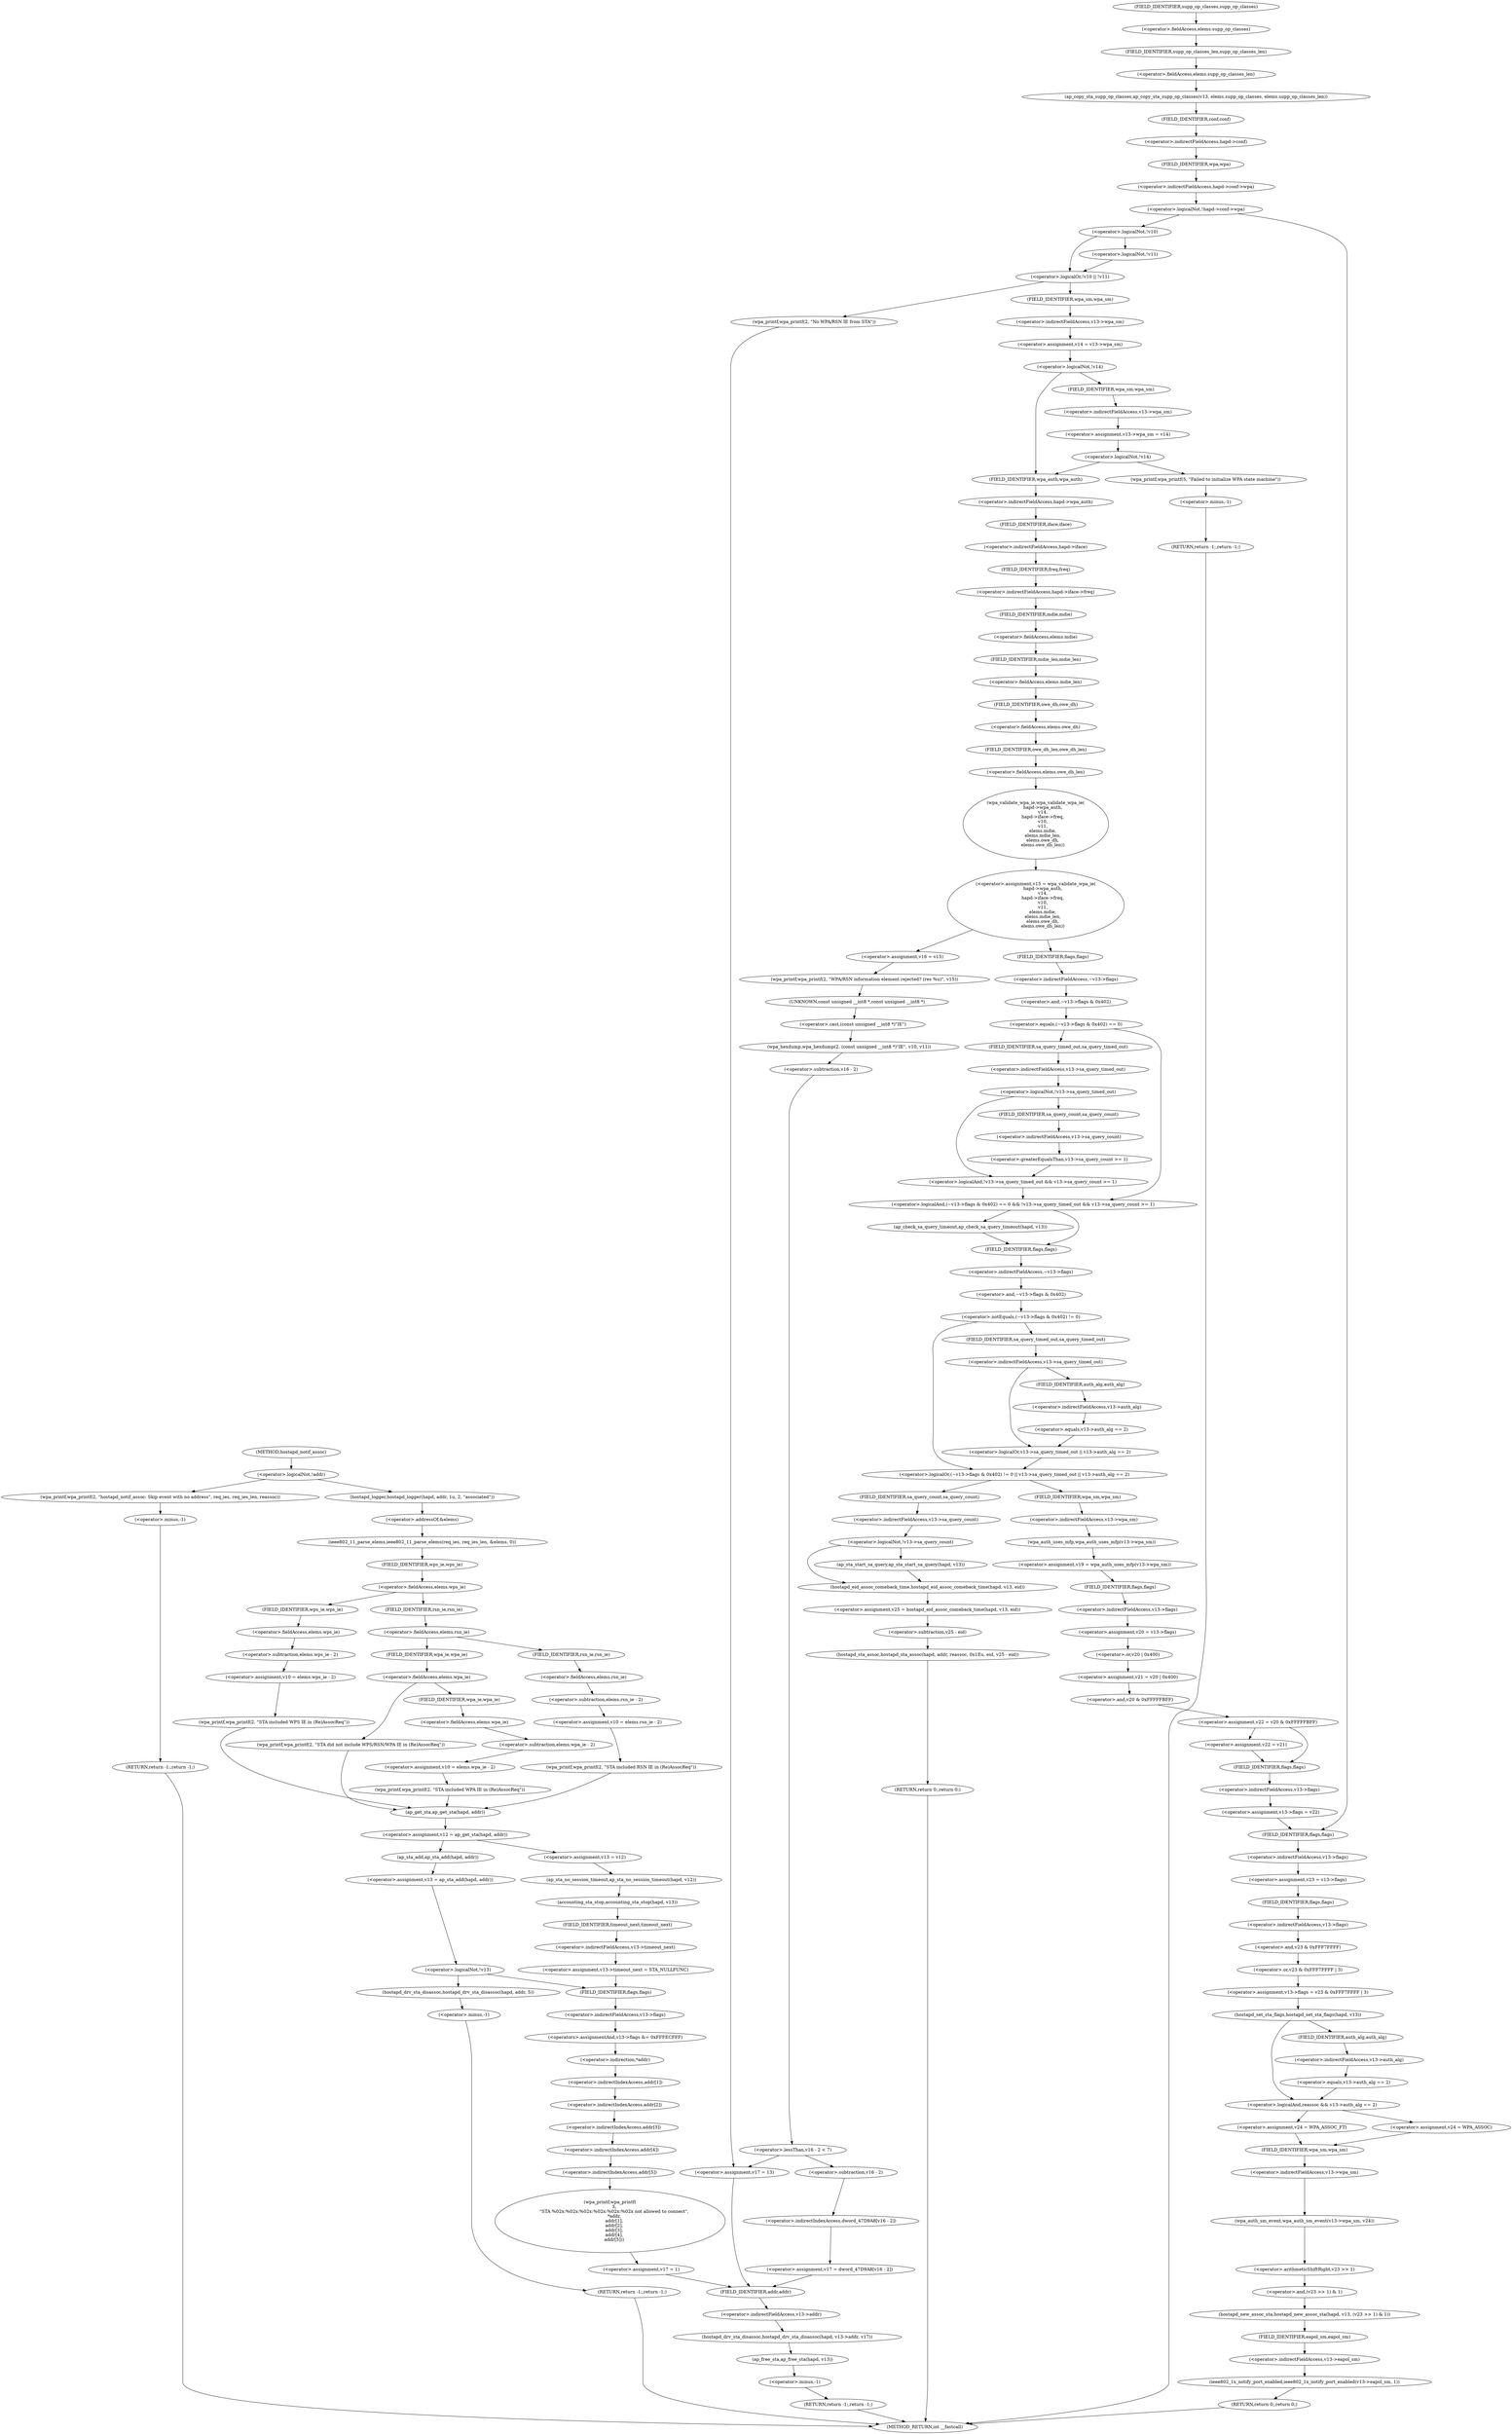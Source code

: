 digraph hostapd_notif_assoc {  
"1000143" [label = "(<operator>.logicalNot,!addr)" ]
"1000146" [label = "(wpa_printf,wpa_printf(2, \"hostapd_notif_assoc: Skip event with no address\", req_ies, req_ies_len, reassoc))" ]
"1000152" [label = "(RETURN,return -1;,return -1;)" ]
"1000153" [label = "(<operator>.minus,-1)" ]
"1000155" [label = "(hostapd_logger,hostapd_logger(hapd, addr, 1u, 2, \"associated\"))" ]
"1000161" [label = "(ieee802_11_parse_elems,ieee802_11_parse_elems(req_ies, req_ies_len, &elems, 0))" ]
"1000164" [label = "(<operator>.addressOf,&elems)" ]
"1000168" [label = "(<operator>.fieldAccess,elems.wps_ie)" ]
"1000170" [label = "(FIELD_IDENTIFIER,wps_ie,wps_ie)" ]
"1000172" [label = "(<operator>.assignment,v10 = elems.wps_ie - 2)" ]
"1000174" [label = "(<operator>.subtraction,elems.wps_ie - 2)" ]
"1000175" [label = "(<operator>.fieldAccess,elems.wps_ie)" ]
"1000177" [label = "(FIELD_IDENTIFIER,wps_ie,wps_ie)" ]
"1000180" [label = "(wpa_printf,wpa_printf(2, \"STA included WPS IE in (Re)AssocReq\"))" ]
"1000185" [label = "(<operator>.fieldAccess,elems.rsn_ie)" ]
"1000187" [label = "(FIELD_IDENTIFIER,rsn_ie,rsn_ie)" ]
"1000189" [label = "(<operator>.assignment,v10 = elems.rsn_ie - 2)" ]
"1000191" [label = "(<operator>.subtraction,elems.rsn_ie - 2)" ]
"1000192" [label = "(<operator>.fieldAccess,elems.rsn_ie)" ]
"1000194" [label = "(FIELD_IDENTIFIER,rsn_ie,rsn_ie)" ]
"1000197" [label = "(wpa_printf,wpa_printf(2, \"STA included RSN IE in (Re)AssocReq\"))" ]
"1000202" [label = "(<operator>.fieldAccess,elems.wpa_ie)" ]
"1000204" [label = "(FIELD_IDENTIFIER,wpa_ie,wpa_ie)" ]
"1000206" [label = "(<operator>.assignment,v10 = elems.wpa_ie - 2)" ]
"1000208" [label = "(<operator>.subtraction,elems.wpa_ie - 2)" ]
"1000209" [label = "(<operator>.fieldAccess,elems.wpa_ie)" ]
"1000211" [label = "(FIELD_IDENTIFIER,wpa_ie,wpa_ie)" ]
"1000214" [label = "(wpa_printf,wpa_printf(2, \"STA included WPA IE in (Re)AssocReq\"))" ]
"1000221" [label = "(wpa_printf,wpa_printf(2, \"STA did not include WPS/RSN/WPA IE in (Re)AssocReq\"))" ]
"1000224" [label = "(<operator>.assignment,v12 = ap_get_sta(hapd, addr))" ]
"1000226" [label = "(ap_get_sta,ap_get_sta(hapd, addr))" ]
"1000232" [label = "(<operator>.assignment,v13 = v12)" ]
"1000235" [label = "(ap_sta_no_session_timeout,ap_sta_no_session_timeout(hapd, v12))" ]
"1000238" [label = "(accounting_sta_stop,accounting_sta_stop(hapd, v13))" ]
"1000241" [label = "(<operator>.assignment,v13->timeout_next = STA_NULLFUNC)" ]
"1000242" [label = "(<operator>.indirectFieldAccess,v13->timeout_next)" ]
"1000244" [label = "(FIELD_IDENTIFIER,timeout_next,timeout_next)" ]
"1000248" [label = "(<operator>.assignment,v13 = ap_sta_add(hapd, addr))" ]
"1000250" [label = "(ap_sta_add,ap_sta_add(hapd, addr))" ]
"1000254" [label = "(<operator>.logicalNot,!v13)" ]
"1000257" [label = "(hostapd_drv_sta_disassoc,hostapd_drv_sta_disassoc(hapd, addr, 5))" ]
"1000261" [label = "(RETURN,return -1;,return -1;)" ]
"1000262" [label = "(<operator>.minus,-1)" ]
"1000264" [label = "(<operators>.assignmentAnd,v13->flags &= 0xFFFECFFF)" ]
"1000265" [label = "(<operator>.indirectFieldAccess,v13->flags)" ]
"1000267" [label = "(FIELD_IDENTIFIER,flags,flags)" ]
"1000270" [label = "(wpa_printf,wpa_printf(\n      3,\n      \"STA %02x:%02x:%02x:%02x:%02x:%02x not allowed to connect\",\n      *addr,\n      addr[1],\n      addr[2],\n      addr[3],\n      addr[4],\n      addr[5]))" ]
"1000273" [label = "(<operator>.indirection,*addr)" ]
"1000275" [label = "(<operator>.indirectIndexAccess,addr[1])" ]
"1000278" [label = "(<operator>.indirectIndexAccess,addr[2])" ]
"1000281" [label = "(<operator>.indirectIndexAccess,addr[3])" ]
"1000284" [label = "(<operator>.indirectIndexAccess,addr[4])" ]
"1000287" [label = "(<operator>.indirectIndexAccess,addr[5])" ]
"1000290" [label = "(<operator>.assignment,v17 = 1)" ]
"1000294" [label = "(ap_copy_sta_supp_op_classes,ap_copy_sta_supp_op_classes(v13, elems.supp_op_classes, elems.supp_op_classes_len))" ]
"1000296" [label = "(<operator>.fieldAccess,elems.supp_op_classes)" ]
"1000298" [label = "(FIELD_IDENTIFIER,supp_op_classes,supp_op_classes)" ]
"1000299" [label = "(<operator>.fieldAccess,elems.supp_op_classes_len)" ]
"1000301" [label = "(FIELD_IDENTIFIER,supp_op_classes_len,supp_op_classes_len)" ]
"1000303" [label = "(<operator>.logicalNot,!hapd->conf->wpa)" ]
"1000304" [label = "(<operator>.indirectFieldAccess,hapd->conf->wpa)" ]
"1000305" [label = "(<operator>.indirectFieldAccess,hapd->conf)" ]
"1000307" [label = "(FIELD_IDENTIFIER,conf,conf)" ]
"1000308" [label = "(FIELD_IDENTIFIER,wpa,wpa)" ]
"1000311" [label = "(<operator>.logicalOr,!v10 || !v11)" ]
"1000312" [label = "(<operator>.logicalNot,!v10)" ]
"1000314" [label = "(<operator>.logicalNot,!v11)" ]
"1000317" [label = "(wpa_printf,wpa_printf(2, \"No WPA/RSN IE from STA\"))" ]
"1000321" [label = "(<operator>.assignment,v14 = v13->wpa_sm)" ]
"1000323" [label = "(<operator>.indirectFieldAccess,v13->wpa_sm)" ]
"1000325" [label = "(FIELD_IDENTIFIER,wpa_sm,wpa_sm)" ]
"1000327" [label = "(<operator>.logicalNot,!v14)" ]
"1000330" [label = "(<operator>.assignment,v13->wpa_sm = v14)" ]
"1000331" [label = "(<operator>.indirectFieldAccess,v13->wpa_sm)" ]
"1000333" [label = "(FIELD_IDENTIFIER,wpa_sm,wpa_sm)" ]
"1000336" [label = "(<operator>.logicalNot,!v14)" ]
"1000339" [label = "(wpa_printf,wpa_printf(5, \"Failed to initialize WPA state machine\"))" ]
"1000342" [label = "(RETURN,return -1;,return -1;)" ]
"1000343" [label = "(<operator>.minus,-1)" ]
"1000345" [label = "(<operator>.assignment,v15 = wpa_validate_wpa_ie(\n          hapd->wpa_auth,\n          v14,\n          hapd->iface->freq,\n          v10,\n          v11,\n          elems.mdie,\n          elems.mdie_len,\n          elems.owe_dh,\n          elems.owe_dh_len))" ]
"1000347" [label = "(wpa_validate_wpa_ie,wpa_validate_wpa_ie(\n          hapd->wpa_auth,\n          v14,\n          hapd->iface->freq,\n          v10,\n          v11,\n          elems.mdie,\n          elems.mdie_len,\n          elems.owe_dh,\n          elems.owe_dh_len))" ]
"1000348" [label = "(<operator>.indirectFieldAccess,hapd->wpa_auth)" ]
"1000350" [label = "(FIELD_IDENTIFIER,wpa_auth,wpa_auth)" ]
"1000352" [label = "(<operator>.indirectFieldAccess,hapd->iface->freq)" ]
"1000353" [label = "(<operator>.indirectFieldAccess,hapd->iface)" ]
"1000355" [label = "(FIELD_IDENTIFIER,iface,iface)" ]
"1000356" [label = "(FIELD_IDENTIFIER,freq,freq)" ]
"1000359" [label = "(<operator>.fieldAccess,elems.mdie)" ]
"1000361" [label = "(FIELD_IDENTIFIER,mdie,mdie)" ]
"1000362" [label = "(<operator>.fieldAccess,elems.mdie_len)" ]
"1000364" [label = "(FIELD_IDENTIFIER,mdie_len,mdie_len)" ]
"1000365" [label = "(<operator>.fieldAccess,elems.owe_dh)" ]
"1000367" [label = "(FIELD_IDENTIFIER,owe_dh,owe_dh)" ]
"1000368" [label = "(<operator>.fieldAccess,elems.owe_dh_len)" ]
"1000370" [label = "(FIELD_IDENTIFIER,owe_dh_len,owe_dh_len)" ]
"1000374" [label = "(<operator>.assignment,v16 = v15)" ]
"1000377" [label = "(wpa_printf,wpa_printf(2, \"WPA/RSN information element rejected? (res %u)\", v15))" ]
"1000381" [label = "(wpa_hexdump,wpa_hexdump(2, (const unsigned __int8 *)\"IE\", v10, v11))" ]
"1000383" [label = "(<operator>.cast,(const unsigned __int8 *)\"IE\")" ]
"1000384" [label = "(UNKNOWN,const unsigned __int8 *,const unsigned __int8 *)" ]
"1000389" [label = "(<operator>.lessThan,v16 - 2 < 7)" ]
"1000390" [label = "(<operator>.subtraction,v16 - 2)" ]
"1000395" [label = "(<operator>.assignment,v17 = dword_47D9A8[v16 - 2])" ]
"1000397" [label = "(<operator>.indirectIndexAccess,dword_47D9A8[v16 - 2])" ]
"1000399" [label = "(<operator>.subtraction,v16 - 2)" ]
"1000403" [label = "(hostapd_drv_sta_disassoc,hostapd_drv_sta_disassoc(hapd, v13->addr, v17))" ]
"1000405" [label = "(<operator>.indirectFieldAccess,v13->addr)" ]
"1000407" [label = "(FIELD_IDENTIFIER,addr,addr)" ]
"1000409" [label = "(ap_free_sta,ap_free_sta(hapd, v13))" ]
"1000412" [label = "(RETURN,return -1;,return -1;)" ]
"1000413" [label = "(<operator>.minus,-1)" ]
"1000416" [label = "(<operator>.assignment,v17 = 13)" ]
"1000421" [label = "(<operator>.logicalAnd,(~v13->flags & 0x402) == 0 && !v13->sa_query_timed_out && v13->sa_query_count >= 1)" ]
"1000422" [label = "(<operator>.equals,(~v13->flags & 0x402) == 0)" ]
"1000423" [label = "(<operator>.and,~v13->flags & 0x402)" ]
"1000424" [label = "(<operator>.indirectFieldAccess,~v13->flags)" ]
"1000426" [label = "(FIELD_IDENTIFIER,flags,flags)" ]
"1000429" [label = "(<operator>.logicalAnd,!v13->sa_query_timed_out && v13->sa_query_count >= 1)" ]
"1000430" [label = "(<operator>.logicalNot,!v13->sa_query_timed_out)" ]
"1000431" [label = "(<operator>.indirectFieldAccess,v13->sa_query_timed_out)" ]
"1000433" [label = "(FIELD_IDENTIFIER,sa_query_timed_out,sa_query_timed_out)" ]
"1000434" [label = "(<operator>.greaterEqualsThan,v13->sa_query_count >= 1)" ]
"1000435" [label = "(<operator>.indirectFieldAccess,v13->sa_query_count)" ]
"1000437" [label = "(FIELD_IDENTIFIER,sa_query_count,sa_query_count)" ]
"1000439" [label = "(ap_check_sa_query_timeout,ap_check_sa_query_timeout(hapd, v13))" ]
"1000443" [label = "(<operator>.logicalOr,(~v13->flags & 0x402) != 0 || v13->sa_query_timed_out || v13->auth_alg == 2)" ]
"1000444" [label = "(<operator>.notEquals,(~v13->flags & 0x402) != 0)" ]
"1000445" [label = "(<operator>.and,~v13->flags & 0x402)" ]
"1000446" [label = "(<operator>.indirectFieldAccess,~v13->flags)" ]
"1000448" [label = "(FIELD_IDENTIFIER,flags,flags)" ]
"1000451" [label = "(<operator>.logicalOr,v13->sa_query_timed_out || v13->auth_alg == 2)" ]
"1000452" [label = "(<operator>.indirectFieldAccess,v13->sa_query_timed_out)" ]
"1000454" [label = "(FIELD_IDENTIFIER,sa_query_timed_out,sa_query_timed_out)" ]
"1000455" [label = "(<operator>.equals,v13->auth_alg == 2)" ]
"1000456" [label = "(<operator>.indirectFieldAccess,v13->auth_alg)" ]
"1000458" [label = "(FIELD_IDENTIFIER,auth_alg,auth_alg)" ]
"1000461" [label = "(<operator>.assignment,v19 = wpa_auth_uses_mfp(v13->wpa_sm))" ]
"1000463" [label = "(wpa_auth_uses_mfp,wpa_auth_uses_mfp(v13->wpa_sm))" ]
"1000464" [label = "(<operator>.indirectFieldAccess,v13->wpa_sm)" ]
"1000466" [label = "(FIELD_IDENTIFIER,wpa_sm,wpa_sm)" ]
"1000467" [label = "(<operator>.assignment,v20 = v13->flags)" ]
"1000469" [label = "(<operator>.indirectFieldAccess,v13->flags)" ]
"1000471" [label = "(FIELD_IDENTIFIER,flags,flags)" ]
"1000472" [label = "(<operator>.assignment,v21 = v20 | 0x400)" ]
"1000474" [label = "(<operator>.or,v20 | 0x400)" ]
"1000477" [label = "(<operator>.assignment,v22 = v20 & 0xFFFFFBFF)" ]
"1000479" [label = "(<operator>.and,v20 & 0xFFFFFBFF)" ]
"1000484" [label = "(<operator>.assignment,v22 = v21)" ]
"1000487" [label = "(<operator>.assignment,v13->flags = v22)" ]
"1000488" [label = "(<operator>.indirectFieldAccess,v13->flags)" ]
"1000490" [label = "(FIELD_IDENTIFIER,flags,flags)" ]
"1000493" [label = "(<operator>.assignment,v23 = v13->flags)" ]
"1000495" [label = "(<operator>.indirectFieldAccess,v13->flags)" ]
"1000497" [label = "(FIELD_IDENTIFIER,flags,flags)" ]
"1000498" [label = "(<operator>.assignment,v13->flags = v23 & 0xFFF7FFFF | 3)" ]
"1000499" [label = "(<operator>.indirectFieldAccess,v13->flags)" ]
"1000501" [label = "(FIELD_IDENTIFIER,flags,flags)" ]
"1000502" [label = "(<operator>.or,v23 & 0xFFF7FFFF | 3)" ]
"1000503" [label = "(<operator>.and,v23 & 0xFFF7FFFF)" ]
"1000507" [label = "(hostapd_set_sta_flags,hostapd_set_sta_flags(hapd, v13))" ]
"1000511" [label = "(<operator>.logicalAnd,reassoc && v13->auth_alg == 2)" ]
"1000513" [label = "(<operator>.equals,v13->auth_alg == 2)" ]
"1000514" [label = "(<operator>.indirectFieldAccess,v13->auth_alg)" ]
"1000516" [label = "(FIELD_IDENTIFIER,auth_alg,auth_alg)" ]
"1000518" [label = "(<operator>.assignment,v24 = WPA_ASSOC_FT)" ]
"1000522" [label = "(<operator>.assignment,v24 = WPA_ASSOC)" ]
"1000525" [label = "(wpa_auth_sm_event,wpa_auth_sm_event(v13->wpa_sm, v24))" ]
"1000526" [label = "(<operator>.indirectFieldAccess,v13->wpa_sm)" ]
"1000528" [label = "(FIELD_IDENTIFIER,wpa_sm,wpa_sm)" ]
"1000530" [label = "(hostapd_new_assoc_sta,hostapd_new_assoc_sta(hapd, v13, (v23 >> 1) & 1))" ]
"1000533" [label = "(<operator>.and,(v23 >> 1) & 1)" ]
"1000534" [label = "(<operator>.arithmeticShiftRight,v23 >> 1)" ]
"1000538" [label = "(ieee802_1x_notify_port_enabled,ieee802_1x_notify_port_enabled(v13->eapol_sm, 1))" ]
"1000539" [label = "(<operator>.indirectFieldAccess,v13->eapol_sm)" ]
"1000541" [label = "(FIELD_IDENTIFIER,eapol_sm,eapol_sm)" ]
"1000543" [label = "(RETURN,return 0;,return 0;)" ]
"1000546" [label = "(<operator>.logicalNot,!v13->sa_query_count)" ]
"1000547" [label = "(<operator>.indirectFieldAccess,v13->sa_query_count)" ]
"1000549" [label = "(FIELD_IDENTIFIER,sa_query_count,sa_query_count)" ]
"1000550" [label = "(ap_sta_start_sa_query,ap_sta_start_sa_query(hapd, v13))" ]
"1000553" [label = "(<operator>.assignment,v25 = hostapd_eid_assoc_comeback_time(hapd, v13, eid))" ]
"1000555" [label = "(hostapd_eid_assoc_comeback_time,hostapd_eid_assoc_comeback_time(hapd, v13, eid))" ]
"1000559" [label = "(hostapd_sta_assoc,hostapd_sta_assoc(hapd, addr, reassoc, 0x1Eu, eid, v25 - eid))" ]
"1000565" [label = "(<operator>.subtraction,v25 - eid)" ]
"1000568" [label = "(RETURN,return 0;,return 0;)" ]
"1000118" [label = "(METHOD,hostapd_notif_assoc)" ]
"1000570" [label = "(METHOD_RETURN,int __fastcall)" ]
  "1000143" -> "1000146" 
  "1000143" -> "1000155" 
  "1000146" -> "1000153" 
  "1000152" -> "1000570" 
  "1000153" -> "1000152" 
  "1000155" -> "1000164" 
  "1000161" -> "1000170" 
  "1000164" -> "1000161" 
  "1000168" -> "1000177" 
  "1000168" -> "1000187" 
  "1000170" -> "1000168" 
  "1000172" -> "1000180" 
  "1000174" -> "1000172" 
  "1000175" -> "1000174" 
  "1000177" -> "1000175" 
  "1000180" -> "1000226" 
  "1000185" -> "1000194" 
  "1000185" -> "1000204" 
  "1000187" -> "1000185" 
  "1000189" -> "1000197" 
  "1000191" -> "1000189" 
  "1000192" -> "1000191" 
  "1000194" -> "1000192" 
  "1000197" -> "1000226" 
  "1000202" -> "1000211" 
  "1000202" -> "1000221" 
  "1000204" -> "1000202" 
  "1000206" -> "1000214" 
  "1000208" -> "1000206" 
  "1000209" -> "1000208" 
  "1000211" -> "1000209" 
  "1000214" -> "1000226" 
  "1000221" -> "1000226" 
  "1000224" -> "1000232" 
  "1000224" -> "1000250" 
  "1000226" -> "1000224" 
  "1000232" -> "1000235" 
  "1000235" -> "1000238" 
  "1000238" -> "1000244" 
  "1000241" -> "1000267" 
  "1000242" -> "1000241" 
  "1000244" -> "1000242" 
  "1000248" -> "1000254" 
  "1000250" -> "1000248" 
  "1000254" -> "1000257" 
  "1000254" -> "1000267" 
  "1000257" -> "1000262" 
  "1000261" -> "1000570" 
  "1000262" -> "1000261" 
  "1000264" -> "1000273" 
  "1000265" -> "1000264" 
  "1000267" -> "1000265" 
  "1000270" -> "1000290" 
  "1000273" -> "1000275" 
  "1000275" -> "1000278" 
  "1000278" -> "1000281" 
  "1000281" -> "1000284" 
  "1000284" -> "1000287" 
  "1000287" -> "1000270" 
  "1000290" -> "1000407" 
  "1000294" -> "1000307" 
  "1000296" -> "1000301" 
  "1000298" -> "1000296" 
  "1000299" -> "1000294" 
  "1000301" -> "1000299" 
  "1000303" -> "1000497" 
  "1000303" -> "1000312" 
  "1000304" -> "1000303" 
  "1000305" -> "1000308" 
  "1000307" -> "1000305" 
  "1000308" -> "1000304" 
  "1000311" -> "1000317" 
  "1000311" -> "1000325" 
  "1000312" -> "1000311" 
  "1000312" -> "1000314" 
  "1000314" -> "1000311" 
  "1000317" -> "1000416" 
  "1000321" -> "1000327" 
  "1000323" -> "1000321" 
  "1000325" -> "1000323" 
  "1000327" -> "1000333" 
  "1000327" -> "1000350" 
  "1000330" -> "1000336" 
  "1000331" -> "1000330" 
  "1000333" -> "1000331" 
  "1000336" -> "1000339" 
  "1000336" -> "1000350" 
  "1000339" -> "1000343" 
  "1000342" -> "1000570" 
  "1000343" -> "1000342" 
  "1000345" -> "1000374" 
  "1000345" -> "1000426" 
  "1000347" -> "1000345" 
  "1000348" -> "1000355" 
  "1000350" -> "1000348" 
  "1000352" -> "1000361" 
  "1000353" -> "1000356" 
  "1000355" -> "1000353" 
  "1000356" -> "1000352" 
  "1000359" -> "1000364" 
  "1000361" -> "1000359" 
  "1000362" -> "1000367" 
  "1000364" -> "1000362" 
  "1000365" -> "1000370" 
  "1000367" -> "1000365" 
  "1000368" -> "1000347" 
  "1000370" -> "1000368" 
  "1000374" -> "1000377" 
  "1000377" -> "1000384" 
  "1000381" -> "1000390" 
  "1000383" -> "1000381" 
  "1000384" -> "1000383" 
  "1000389" -> "1000399" 
  "1000389" -> "1000416" 
  "1000390" -> "1000389" 
  "1000395" -> "1000407" 
  "1000397" -> "1000395" 
  "1000399" -> "1000397" 
  "1000403" -> "1000409" 
  "1000405" -> "1000403" 
  "1000407" -> "1000405" 
  "1000409" -> "1000413" 
  "1000412" -> "1000570" 
  "1000413" -> "1000412" 
  "1000416" -> "1000407" 
  "1000421" -> "1000439" 
  "1000421" -> "1000448" 
  "1000422" -> "1000421" 
  "1000422" -> "1000433" 
  "1000423" -> "1000422" 
  "1000424" -> "1000423" 
  "1000426" -> "1000424" 
  "1000429" -> "1000421" 
  "1000430" -> "1000429" 
  "1000430" -> "1000437" 
  "1000431" -> "1000430" 
  "1000433" -> "1000431" 
  "1000434" -> "1000429" 
  "1000435" -> "1000434" 
  "1000437" -> "1000435" 
  "1000439" -> "1000448" 
  "1000443" -> "1000466" 
  "1000443" -> "1000549" 
  "1000444" -> "1000443" 
  "1000444" -> "1000454" 
  "1000445" -> "1000444" 
  "1000446" -> "1000445" 
  "1000448" -> "1000446" 
  "1000451" -> "1000443" 
  "1000452" -> "1000451" 
  "1000452" -> "1000458" 
  "1000454" -> "1000452" 
  "1000455" -> "1000451" 
  "1000456" -> "1000455" 
  "1000458" -> "1000456" 
  "1000461" -> "1000471" 
  "1000463" -> "1000461" 
  "1000464" -> "1000463" 
  "1000466" -> "1000464" 
  "1000467" -> "1000474" 
  "1000469" -> "1000467" 
  "1000471" -> "1000469" 
  "1000472" -> "1000479" 
  "1000474" -> "1000472" 
  "1000477" -> "1000484" 
  "1000477" -> "1000490" 
  "1000479" -> "1000477" 
  "1000484" -> "1000490" 
  "1000487" -> "1000497" 
  "1000488" -> "1000487" 
  "1000490" -> "1000488" 
  "1000493" -> "1000501" 
  "1000495" -> "1000493" 
  "1000497" -> "1000495" 
  "1000498" -> "1000507" 
  "1000499" -> "1000503" 
  "1000501" -> "1000499" 
  "1000502" -> "1000498" 
  "1000503" -> "1000502" 
  "1000507" -> "1000511" 
  "1000507" -> "1000516" 
  "1000511" -> "1000518" 
  "1000511" -> "1000522" 
  "1000513" -> "1000511" 
  "1000514" -> "1000513" 
  "1000516" -> "1000514" 
  "1000518" -> "1000528" 
  "1000522" -> "1000528" 
  "1000525" -> "1000534" 
  "1000526" -> "1000525" 
  "1000528" -> "1000526" 
  "1000530" -> "1000541" 
  "1000533" -> "1000530" 
  "1000534" -> "1000533" 
  "1000538" -> "1000543" 
  "1000539" -> "1000538" 
  "1000541" -> "1000539" 
  "1000543" -> "1000570" 
  "1000546" -> "1000550" 
  "1000546" -> "1000555" 
  "1000547" -> "1000546" 
  "1000549" -> "1000547" 
  "1000550" -> "1000555" 
  "1000553" -> "1000565" 
  "1000555" -> "1000553" 
  "1000559" -> "1000568" 
  "1000565" -> "1000559" 
  "1000568" -> "1000570" 
  "1000118" -> "1000143" 
}
